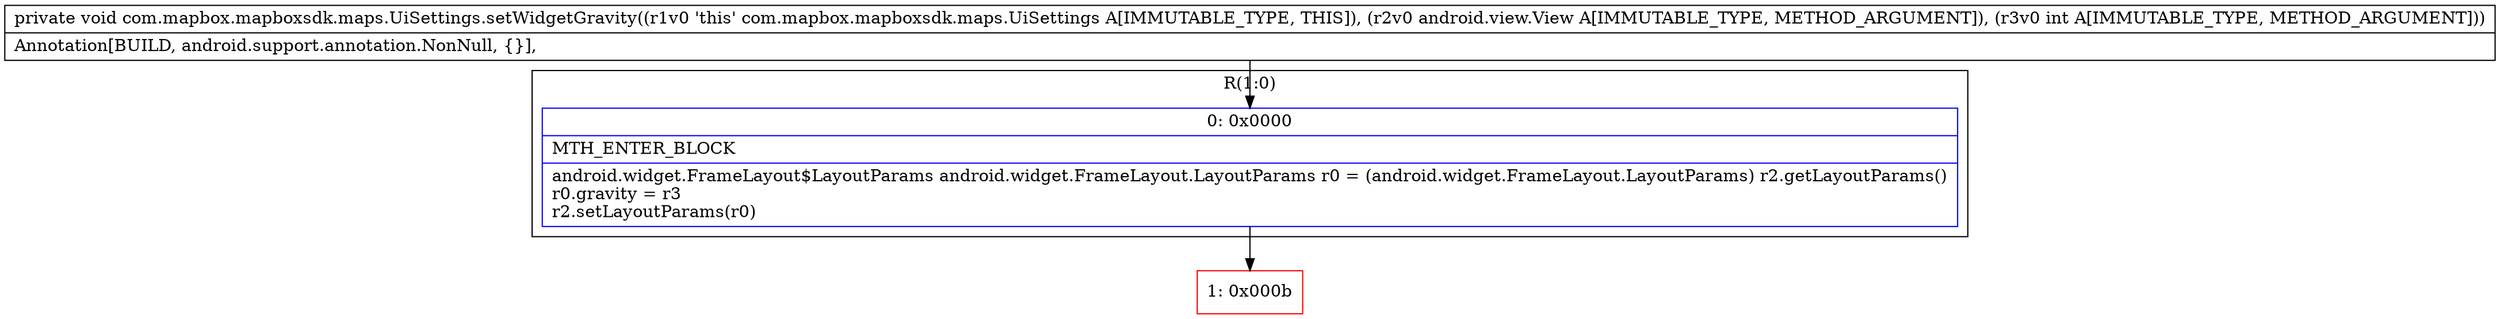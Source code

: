 digraph "CFG forcom.mapbox.mapboxsdk.maps.UiSettings.setWidgetGravity(Landroid\/view\/View;I)V" {
subgraph cluster_Region_976345406 {
label = "R(1:0)";
node [shape=record,color=blue];
Node_0 [shape=record,label="{0\:\ 0x0000|MTH_ENTER_BLOCK\l|android.widget.FrameLayout$LayoutParams android.widget.FrameLayout.LayoutParams r0 = (android.widget.FrameLayout.LayoutParams) r2.getLayoutParams()\lr0.gravity = r3\lr2.setLayoutParams(r0)\l}"];
}
Node_1 [shape=record,color=red,label="{1\:\ 0x000b}"];
MethodNode[shape=record,label="{private void com.mapbox.mapboxsdk.maps.UiSettings.setWidgetGravity((r1v0 'this' com.mapbox.mapboxsdk.maps.UiSettings A[IMMUTABLE_TYPE, THIS]), (r2v0 android.view.View A[IMMUTABLE_TYPE, METHOD_ARGUMENT]), (r3v0 int A[IMMUTABLE_TYPE, METHOD_ARGUMENT]))  | Annotation[BUILD, android.support.annotation.NonNull, \{\}], \l}"];
MethodNode -> Node_0;
Node_0 -> Node_1;
}

